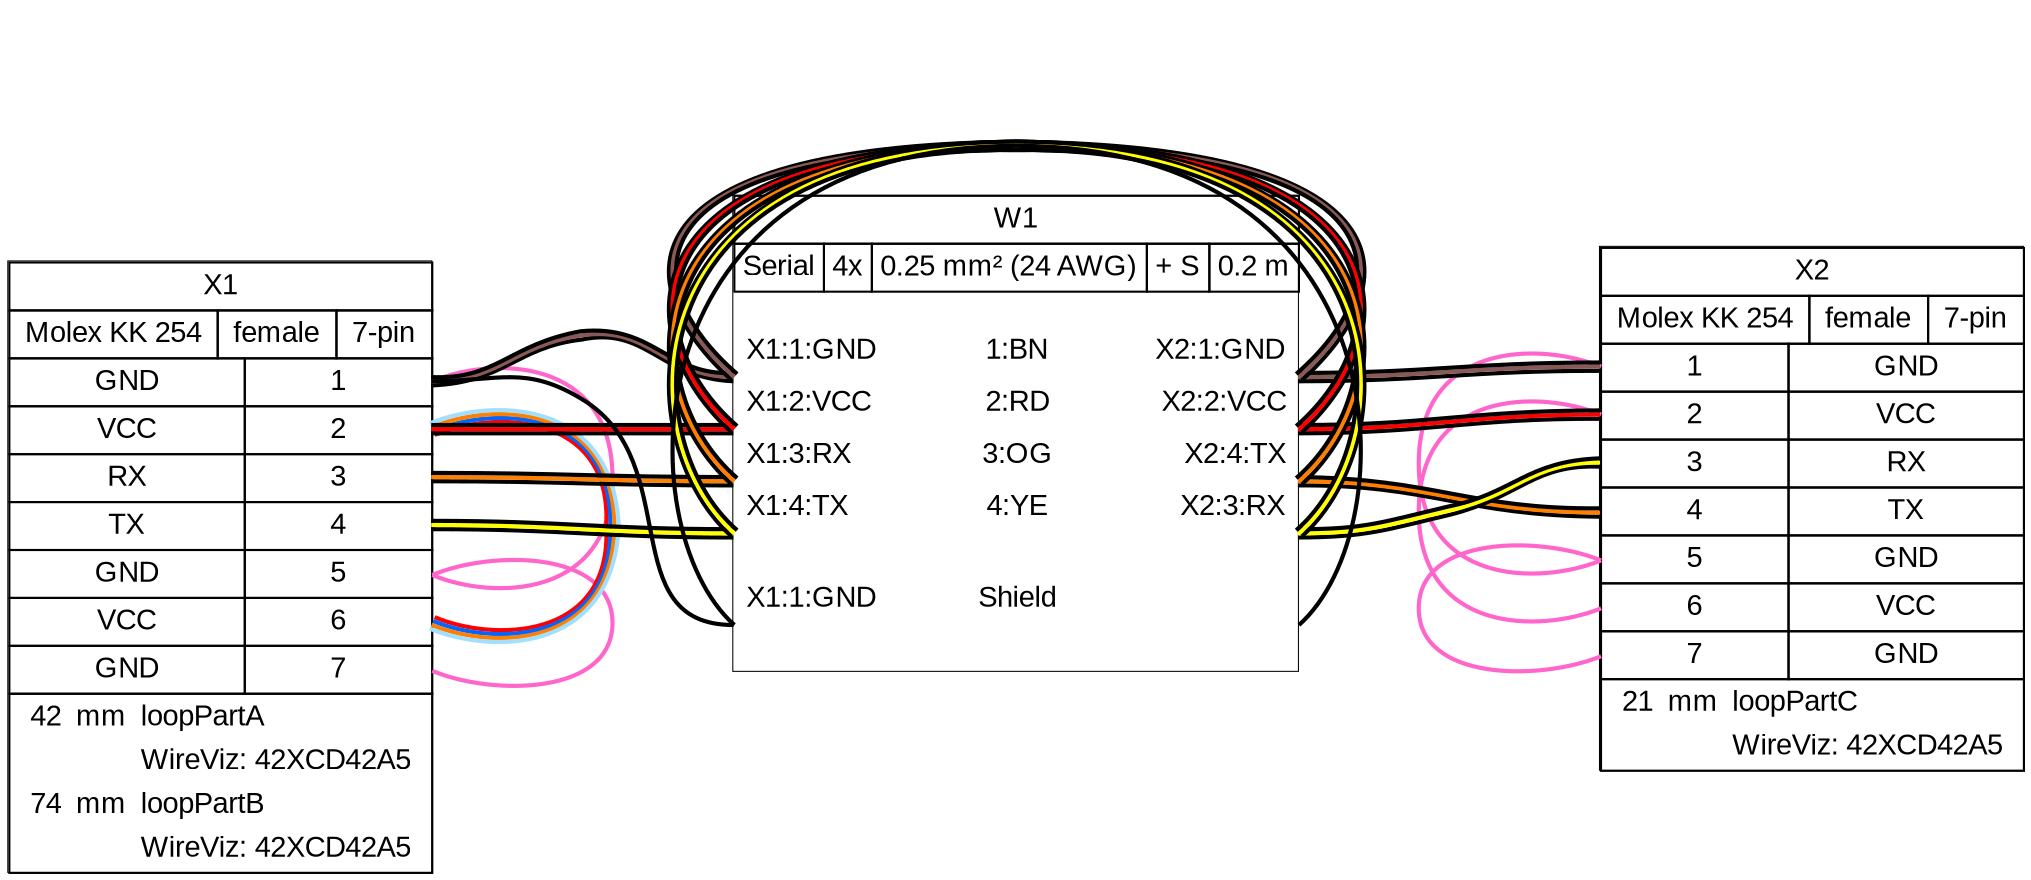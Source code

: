 graph {
// Graph generated by WireViz 0.5-dev+refactor
// https://github.com/wireviz/WireViz
	graph [bgcolor="#FFFFFF" fontname=arial nodesep=0.33 rankdir=LR ranksep=2]
	node [fillcolor="#FFFFFF" fontname=arial height=0 margin=0 shape=none style=filled width=0]
	edge [fontname=arial style=bold]
	X1 [label=<
<table border="0" cellspacing="0" cellpadding="0" bgcolor="#FFFFFF">
 <tr>
  <td>
   <table border="0" cellborder="1" cellpadding="3" cellspacing="0">
    <tr>
     <td>X1</td>
    </tr>
   </table>
  </td>
 </tr>
 <tr>
  <td>
   <table border="0" cellborder="1" cellpadding="3" cellspacing="0">
    <tr>
     <td>Molex KK 254</td>
     <td>female</td>
     <td>7-pin</td>
    </tr>
   </table>
  </td>
 </tr>
 <tr>
  <td>
   <table border="0" cellborder="1" cellpadding="3" cellspacing="0">
    <tr>
     <td>GND</td>
     <td port="p1r">1</td>
    </tr>
    <tr>
     <td>VCC</td>
     <td port="p2r">2</td>
    </tr>
    <tr>
     <td>RX</td>
     <td port="p3r">3</td>
    </tr>
    <tr>
     <td>TX</td>
     <td port="p4r">4</td>
    </tr>
    <tr>
     <td>GND</td>
     <td port="p5r">5</td>
    </tr>
    <tr>
     <td>VCC</td>
     <td port="p6r">6</td>
    </tr>
    <tr>
     <td>GND</td>
     <td port="p7r">7</td>
    </tr>
   </table>
  </td>
 </tr>
 <tr>
  <td>
   <table border="1" cellborder="0" cellpadding="3" cellspacing="0">
    <tr>
     <td></td>
     <td align="right">42</td>
     <td align="left">mm</td>
     <td align="left">loopPartA</td>
     <td align="left"></td>
    </tr>
    <tr>
     <td colspan="3"></td>
     <td align="left">WireViz: 42XCD42A5</td>
     <td></td>
    </tr>
    <tr>
     <td></td>
     <td align="right">74</td>
     <td align="left">mm</td>
     <td align="left">loopPartB</td>
     <td align="left"></td>
    </tr>
    <tr>
     <td colspan="3"></td>
     <td align="left">WireViz: 42XCD42A5</td>
     <td></td>
    </tr>
   </table>
  </td>
 </tr>
</table>
> shape=box style=filled]
	edge [color="#000000"]
	X1:p1r:e -- X1:p5r:e [label=" " color="#FF66CC" noLabel=noLabel]
	X1:p5r:e -- X1:p7r:e [label=" " color="#FF66CC" noLabel=noLabel]
	X1:p2r:e -- X1:p6r:e [label=" " color="#FF0000:#0066FF:#FF8000:#A0DFFF" noLabel=noLabel]
	X2 [label=<
<table border="0" cellspacing="0" cellpadding="0" bgcolor="#FFFFFF">
 <tr>
  <td>
   <table border="0" cellborder="1" cellpadding="3" cellspacing="0">
    <tr>
     <td>X2</td>
    </tr>
   </table>
  </td>
 </tr>
 <tr>
  <td>
   <table border="0" cellborder="1" cellpadding="3" cellspacing="0">
    <tr>
     <td>Molex KK 254</td>
     <td>female</td>
     <td>7-pin</td>
    </tr>
   </table>
  </td>
 </tr>
 <tr>
  <td>
   <table border="0" cellborder="1" cellpadding="3" cellspacing="0">
    <tr>
     <td port="p1l">1</td>
     <td>GND</td>
    </tr>
    <tr>
     <td port="p2l">2</td>
     <td>VCC</td>
    </tr>
    <tr>
     <td port="p3l">3</td>
     <td>RX</td>
    </tr>
    <tr>
     <td port="p4l">4</td>
     <td>TX</td>
    </tr>
    <tr>
     <td port="p5l">5</td>
     <td>GND</td>
    </tr>
    <tr>
     <td port="p6l">6</td>
     <td>VCC</td>
    </tr>
    <tr>
     <td port="p7l">7</td>
     <td>GND</td>
    </tr>
   </table>
  </td>
 </tr>
 <tr>
  <td>
   <table border="1" cellborder="0" cellpadding="3" cellspacing="0">
    <tr>
     <td></td>
     <td align="right">21</td>
     <td align="left">mm</td>
     <td align="left">loopPartC</td>
     <td align="left"></td>
    </tr>
    <tr>
     <td colspan="3"></td>
     <td align="left">WireViz: 42XCD42A5</td>
     <td></td>
    </tr>
   </table>
  </td>
 </tr>
</table>
> shape=box style=filled]
	edge [color="#000000"]
	X2:p1l:w -- X2:p5l:w [label=" " color="#FF66CC" noLabel=noLabel]
	X2:p5l:w -- X2:p7l:w [label=" " color="#FF66CC" noLabel=noLabel]
	X2:p2l:w -- X2:p6l:w [label=" " color="#FF66CC" noLabel=noLabel]
	W1 [label=<
<table border="0" cellspacing="0" cellpadding="0" bgcolor="#FFFFFF">
 <tr>
  <td>
   <table border="0" cellborder="1" cellpadding="3" cellspacing="0">
    <tr>
     <td>W1</td>
    </tr>
   </table>
  </td>
 </tr>
 <tr>
  <td>
   <table border="0" cellborder="1" cellpadding="3" cellspacing="0">
    <tr>
     <td>Serial</td>
     <td>4x</td>
     <td>0.25 mm² (24 AWG)</td>
     <td>+ S</td>
     <td>0.2 m</td>
    </tr>
   </table>
  </td>
 </tr>
 <tr>
  <td>
   <table border="0" cellborder="0" cellspacing="0">
    <tr>
     <td>&nbsp;</td>
    </tr>
    <tr>
     <td align="left"> X1:1:GND</td>
     <td> </td>
     <td>1:BN</td>
     <td> </td>
     <td align="right">X2:1:GND </td>
    </tr>
    <tr>
     <td border="0" cellspacing="0" cellpadding="0" colspan="5" height="6" port="w1"></td>
    </tr>
    <tr>
     <td align="left"> X1:2:VCC</td>
     <td> </td>
     <td>2:RD</td>
     <td> </td>
     <td align="right">X2:2:VCC </td>
    </tr>
    <tr>
     <td border="0" cellspacing="0" cellpadding="0" colspan="5" height="6" port="w2"></td>
    </tr>
    <tr>
     <td align="left"> X1:3:RX</td>
     <td> </td>
     <td>3:OG</td>
     <td> </td>
     <td align="right">X2:4:TX </td>
    </tr>
    <tr>
     <td border="0" cellspacing="0" cellpadding="0" colspan="5" height="6" port="w3"></td>
    </tr>
    <tr>
     <td align="left"> X1:4:TX</td>
     <td> </td>
     <td>4:YE</td>
     <td> </td>
     <td align="right">X2:3:RX </td>
    </tr>
    <tr>
     <td border="0" cellspacing="0" cellpadding="0" colspan="5" height="6" port="w4"></td>
    </tr>
    <tr>
     <td>&nbsp;</td>
    </tr>
    <tr>
     <td align="left"> X1:1:GND</td>
     <td> </td>
     <td>Shield</td>
     <td> </td>
     <td align="right"> </td>
    </tr>
    <tr>
     <td border="0" cellspacing="0" cellpadding="0" colspan="5" height="6" port="w5"></td>
    </tr>
    <tr>
     <td>&nbsp;</td>
    </tr>
   </table>
  </td>
 </tr>
</table>
> shape=box style=filled]
	edge [color="#000000:#895956:#000000"]
	X1:p1r:e -- W1:w1:w
	W1:w1:e -- X2:p1l:w
	edge [color="#000000:#FF0000:#000000"]
	X1:p2r:e -- W1:w2:w
	W1:w2:e -- X2:p2l:w
	edge [color="#000000:#FF8000:#000000"]
	X1:p3r:e -- W1:w3:w
	W1:w3:e -- X2:p4l:w
	edge [color="#000000:#FFFF00:#000000"]
	X1:p4r:e -- W1:w4:w
	W1:w4:e -- X2:p3l:w
	edge [color="#000000"]
	X1:p1r:e -- W1:w5:w
	W1:w1:e -- W1:w1:w [color="#000000:#895956:#000000" straight=straight]
	W1:w2:e -- W1:w2:w [color="#000000:#FF0000:#000000" straight=straight]
	W1:w3:e -- W1:w3:w [color="#000000:#FF8000:#000000" straight=straight]
	W1:w4:e -- W1:w4:w [color="#000000:#FFFF00:#000000" straight=straight]
	W1:w5:e -- W1:w5:w [color="#000000" straight=straight]
}

